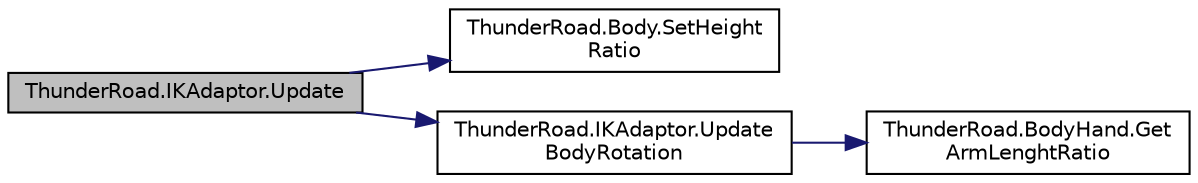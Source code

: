 digraph "ThunderRoad.IKAdaptor.Update"
{
 // LATEX_PDF_SIZE
  edge [fontname="Helvetica",fontsize="10",labelfontname="Helvetica",labelfontsize="10"];
  node [fontname="Helvetica",fontsize="10",shape=record];
  rankdir="LR";
  Node1 [label="ThunderRoad.IKAdaptor.Update",height=0.2,width=0.4,color="black", fillcolor="grey75", style="filled", fontcolor="black",tooltip="Updates this instance."];
  Node1 -> Node2 [color="midnightblue",fontsize="10",style="solid",fontname="Helvetica"];
  Node2 [label="ThunderRoad.Body.SetHeight\lRatio",height=0.2,width=0.4,color="black", fillcolor="white", style="filled",URL="$class_thunder_road_1_1_body.html#a00f22e177ab021c3f081fc1d5eef733b",tooltip="Sets the height ratio."];
  Node1 -> Node3 [color="midnightblue",fontsize="10",style="solid",fontname="Helvetica"];
  Node3 [label="ThunderRoad.IKAdaptor.Update\lBodyRotation",height=0.2,width=0.4,color="black", fillcolor="white", style="filled",URL="$class_thunder_road_1_1_i_k_adaptor.html#acc7a5d60d768f4f088f2ec3a3309dca7",tooltip="Updates the body rotation."];
  Node3 -> Node4 [color="midnightblue",fontsize="10",style="solid",fontname="Helvetica"];
  Node4 [label="ThunderRoad.BodyHand.Get\lArmLenghtRatio",height=0.2,width=0.4,color="black", fillcolor="white", style="filled",URL="$class_thunder_road_1_1_body_hand.html#a6a0fd208c96bc1d6b741cb6cf638d8a5",tooltip="Gets the arm lenght ratio."];
}
